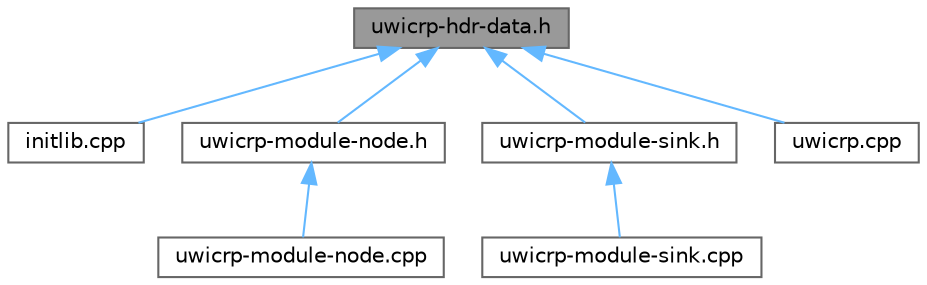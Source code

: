 digraph "uwicrp-hdr-data.h"
{
 // LATEX_PDF_SIZE
  bgcolor="transparent";
  edge [fontname=Helvetica,fontsize=10,labelfontname=Helvetica,labelfontsize=10];
  node [fontname=Helvetica,fontsize=10,shape=box,height=0.2,width=0.4];
  Node1 [id="Node000001",label="uwicrp-hdr-data.h",height=0.2,width=0.4,color="gray40", fillcolor="grey60", style="filled", fontcolor="black",tooltip="Provides the Data Messages header description."];
  Node1 -> Node2 [id="edge1_Node000001_Node000002",dir="back",color="steelblue1",style="solid",tooltip=" "];
  Node2 [id="Node000002",label="initlib.cpp",height=0.2,width=0.4,color="grey40", fillcolor="white", style="filled",URL="$DESERT__Framework_2DESERT_2network_2uwicrp_2initlib_8cpp.html",tooltip="Provides the initialization of uwicrp libraries."];
  Node1 -> Node3 [id="edge2_Node000001_Node000003",dir="back",color="steelblue1",style="solid",tooltip=" "];
  Node3 [id="Node000003",label="uwicrp-module-node.h",height=0.2,width=0.4,color="grey40", fillcolor="white", style="filled",URL="$uwicrp-module-node_8h.html",tooltip="Provides a module for nodes that needs a simple and dynamic routing protocol."];
  Node3 -> Node4 [id="edge3_Node000003_Node000004",dir="back",color="steelblue1",style="solid",tooltip=" "];
  Node4 [id="Node000004",label="uwicrp-module-node.cpp",height=0.2,width=0.4,color="grey40", fillcolor="white", style="filled",URL="$uwicrp-module-node_8cpp.html",tooltip="Implements UWIcrpNode."];
  Node1 -> Node5 [id="edge4_Node000001_Node000005",dir="back",color="steelblue1",style="solid",tooltip=" "];
  Node5 [id="Node000005",label="uwicrp-module-sink.h",height=0.2,width=0.4,color="grey40", fillcolor="white", style="filled",URL="$uwicrp-module-sink_8h.html",tooltip="Provides a module for sinks that needs a simple and dynamic routing protocol."];
  Node5 -> Node6 [id="edge5_Node000005_Node000006",dir="back",color="steelblue1",style="solid",tooltip=" "];
  Node6 [id="Node000006",label="uwicrp-module-sink.cpp",height=0.2,width=0.4,color="grey40", fillcolor="white", style="filled",URL="$uwicrp-module-sink_8cpp.html",tooltip="Implements UWIcrpSink."];
  Node1 -> Node7 [id="edge6_Node000001_Node000007",dir="back",color="steelblue1",style="solid",tooltip=" "];
  Node7 [id="Node000007",label="uwicrp.cpp",height=0.2,width=0.4,color="grey40", fillcolor="white", style="filled",URL="$uwicrp_8cpp.html",tooltip="Packets' class implementation."];
}
